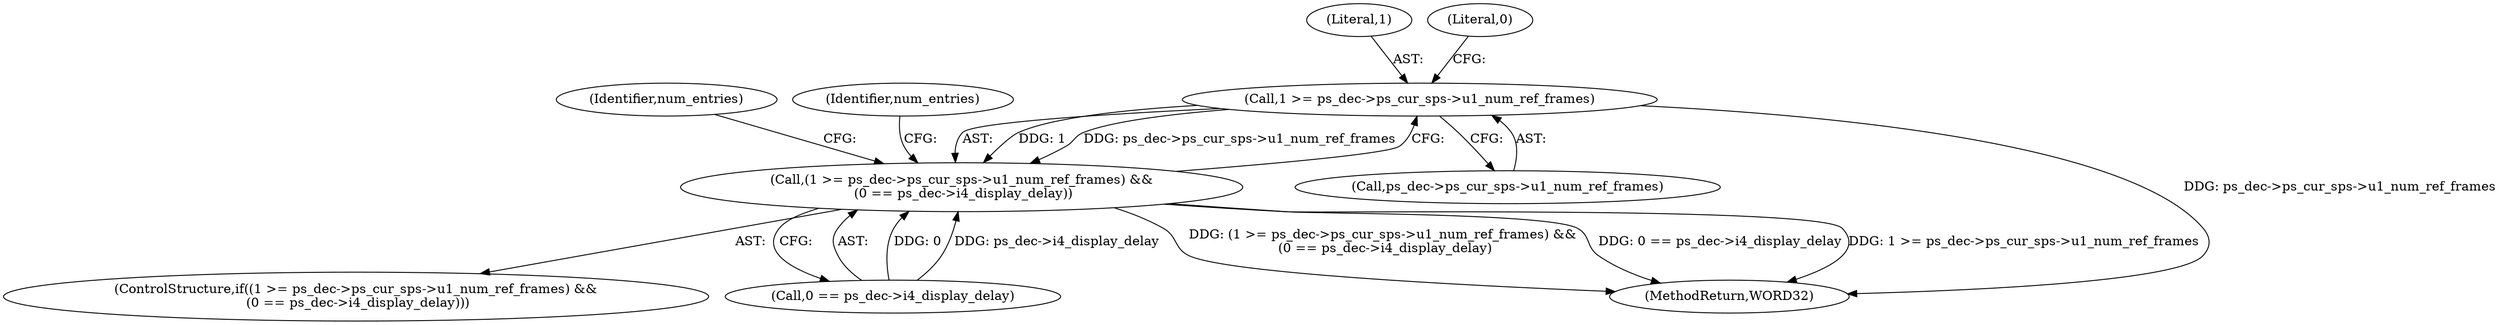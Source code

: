 digraph "0_Android_cc676ebd95247646e67907ccab150fb77a847335_0@pointer" {
"1000759" [label="(Call,1 >= ps_dec->ps_cur_sps->u1_num_ref_frames)"];
"1000758" [label="(Call,(1 >= ps_dec->ps_cur_sps->u1_num_ref_frames) &&\n (0 == ps_dec->i4_display_delay))"];
"1000757" [label="(ControlStructure,if((1 >= ps_dec->ps_cur_sps->u1_num_ref_frames) &&\n (0 == ps_dec->i4_display_delay)))"];
"1000760" [label="(Literal,1)"];
"1000773" [label="(Identifier,num_entries)"];
"1000767" [label="(Literal,0)"];
"1000759" [label="(Call,1 >= ps_dec->ps_cur_sps->u1_num_ref_frames)"];
"1000758" [label="(Call,(1 >= ps_dec->ps_cur_sps->u1_num_ref_frames) &&\n (0 == ps_dec->i4_display_delay))"];
"1000761" [label="(Call,ps_dec->ps_cur_sps->u1_num_ref_frames)"];
"1000766" [label="(Call,0 == ps_dec->i4_display_delay)"];
"1001350" [label="(MethodReturn,WORD32)"];
"1000776" [label="(Identifier,num_entries)"];
"1000759" -> "1000758"  [label="AST: "];
"1000759" -> "1000761"  [label="CFG: "];
"1000760" -> "1000759"  [label="AST: "];
"1000761" -> "1000759"  [label="AST: "];
"1000767" -> "1000759"  [label="CFG: "];
"1000758" -> "1000759"  [label="CFG: "];
"1000759" -> "1001350"  [label="DDG: ps_dec->ps_cur_sps->u1_num_ref_frames"];
"1000759" -> "1000758"  [label="DDG: 1"];
"1000759" -> "1000758"  [label="DDG: ps_dec->ps_cur_sps->u1_num_ref_frames"];
"1000758" -> "1000757"  [label="AST: "];
"1000758" -> "1000766"  [label="CFG: "];
"1000766" -> "1000758"  [label="AST: "];
"1000773" -> "1000758"  [label="CFG: "];
"1000776" -> "1000758"  [label="CFG: "];
"1000758" -> "1001350"  [label="DDG: (1 >= ps_dec->ps_cur_sps->u1_num_ref_frames) &&\n (0 == ps_dec->i4_display_delay)"];
"1000758" -> "1001350"  [label="DDG: 0 == ps_dec->i4_display_delay"];
"1000758" -> "1001350"  [label="DDG: 1 >= ps_dec->ps_cur_sps->u1_num_ref_frames"];
"1000766" -> "1000758"  [label="DDG: 0"];
"1000766" -> "1000758"  [label="DDG: ps_dec->i4_display_delay"];
}
